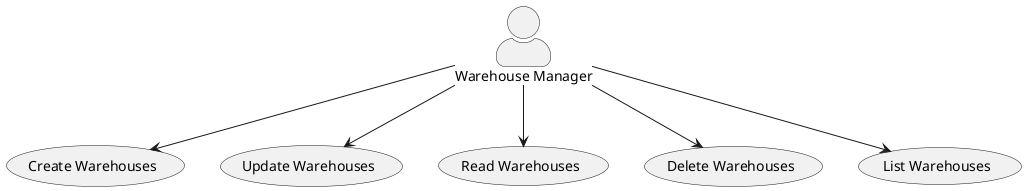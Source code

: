 @startuml

skinparam actorStyle awesome
"Warehouse Manager" as Admin

"Create Warehouses" as (US1)
"Update Warehouses" as (US2)
"Read Warehouses" as (US3)
"Delete Warehouses" as (US4)
"List Warehouses" as (US5)

Admin --> (US1)
Admin --> (US2)
Admin --> (US3)
Admin --> (US4)
Admin --> (US5)
@enduml
